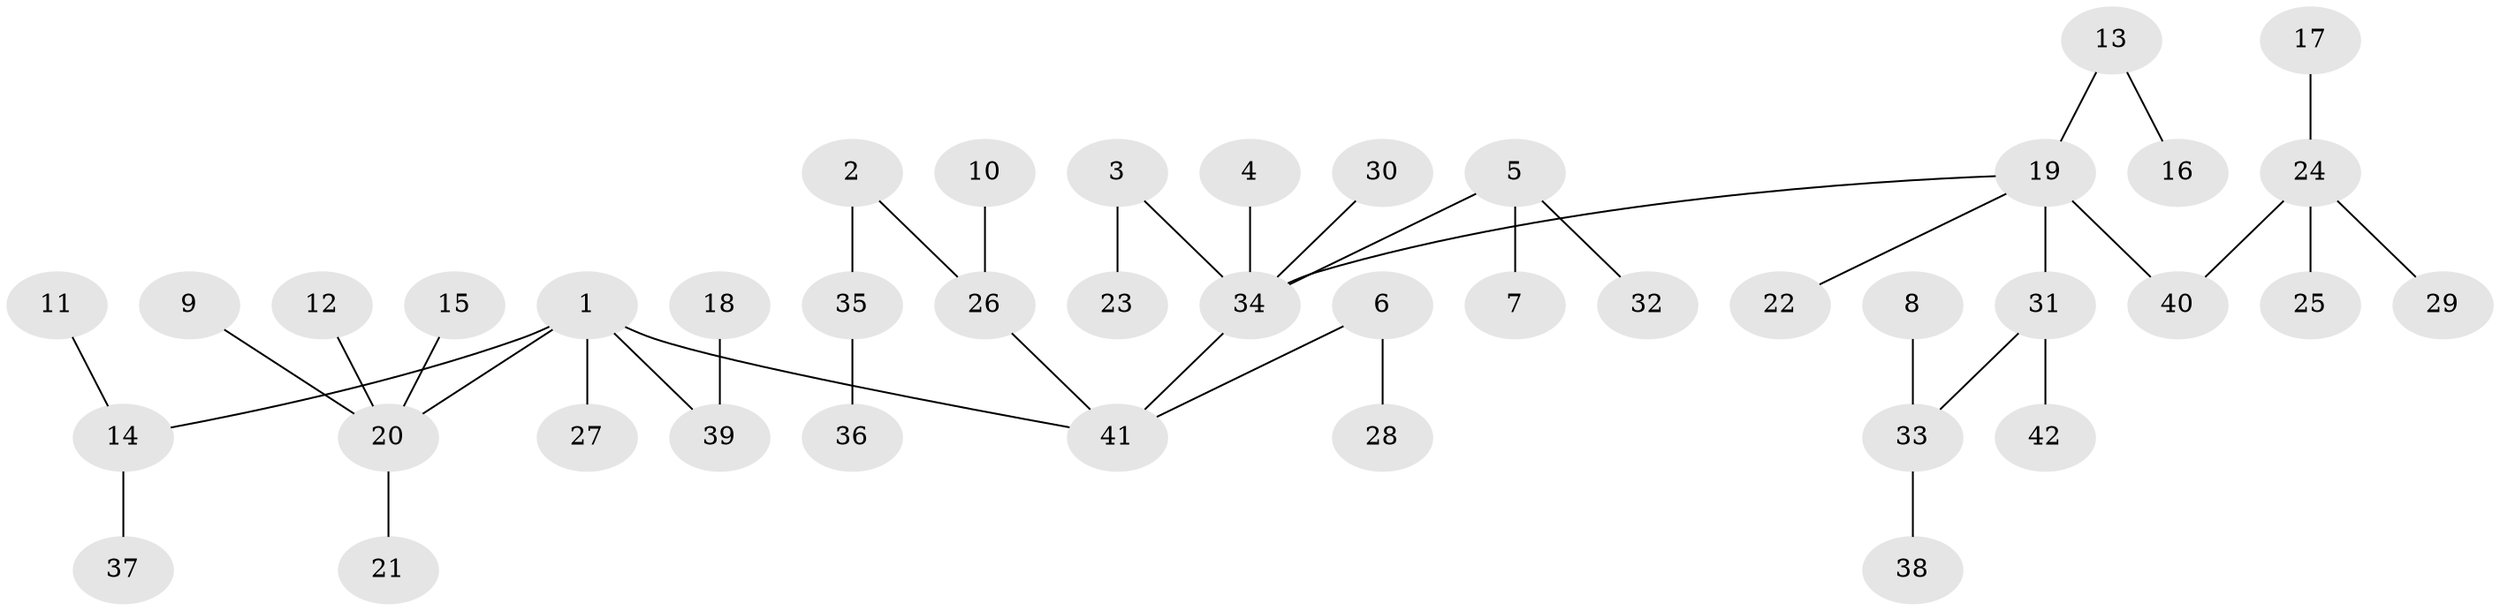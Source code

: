 // original degree distribution, {8: 0.009900990099009901, 4: 0.06930693069306931, 3: 0.1782178217821782, 5: 0.009900990099009901, 2: 0.19801980198019803, 1: 0.5148514851485149, 7: 0.009900990099009901, 6: 0.009900990099009901}
// Generated by graph-tools (version 1.1) at 2025/37/03/04/25 23:37:16]
// undirected, 42 vertices, 41 edges
graph export_dot {
  node [color=gray90,style=filled];
  1;
  2;
  3;
  4;
  5;
  6;
  7;
  8;
  9;
  10;
  11;
  12;
  13;
  14;
  15;
  16;
  17;
  18;
  19;
  20;
  21;
  22;
  23;
  24;
  25;
  26;
  27;
  28;
  29;
  30;
  31;
  32;
  33;
  34;
  35;
  36;
  37;
  38;
  39;
  40;
  41;
  42;
  1 -- 14 [weight=1.0];
  1 -- 20 [weight=1.0];
  1 -- 27 [weight=1.0];
  1 -- 39 [weight=1.0];
  1 -- 41 [weight=1.0];
  2 -- 26 [weight=1.0];
  2 -- 35 [weight=1.0];
  3 -- 23 [weight=1.0];
  3 -- 34 [weight=1.0];
  4 -- 34 [weight=1.0];
  5 -- 7 [weight=1.0];
  5 -- 32 [weight=1.0];
  5 -- 34 [weight=1.0];
  6 -- 28 [weight=1.0];
  6 -- 41 [weight=1.0];
  8 -- 33 [weight=1.0];
  9 -- 20 [weight=1.0];
  10 -- 26 [weight=1.0];
  11 -- 14 [weight=1.0];
  12 -- 20 [weight=1.0];
  13 -- 16 [weight=1.0];
  13 -- 19 [weight=1.0];
  14 -- 37 [weight=1.0];
  15 -- 20 [weight=1.0];
  17 -- 24 [weight=1.0];
  18 -- 39 [weight=1.0];
  19 -- 22 [weight=1.0];
  19 -- 31 [weight=1.0];
  19 -- 34 [weight=1.0];
  19 -- 40 [weight=1.0];
  20 -- 21 [weight=1.0];
  24 -- 25 [weight=1.0];
  24 -- 29 [weight=1.0];
  24 -- 40 [weight=1.0];
  26 -- 41 [weight=1.0];
  30 -- 34 [weight=1.0];
  31 -- 33 [weight=1.0];
  31 -- 42 [weight=1.0];
  33 -- 38 [weight=1.0];
  34 -- 41 [weight=1.0];
  35 -- 36 [weight=1.0];
}
